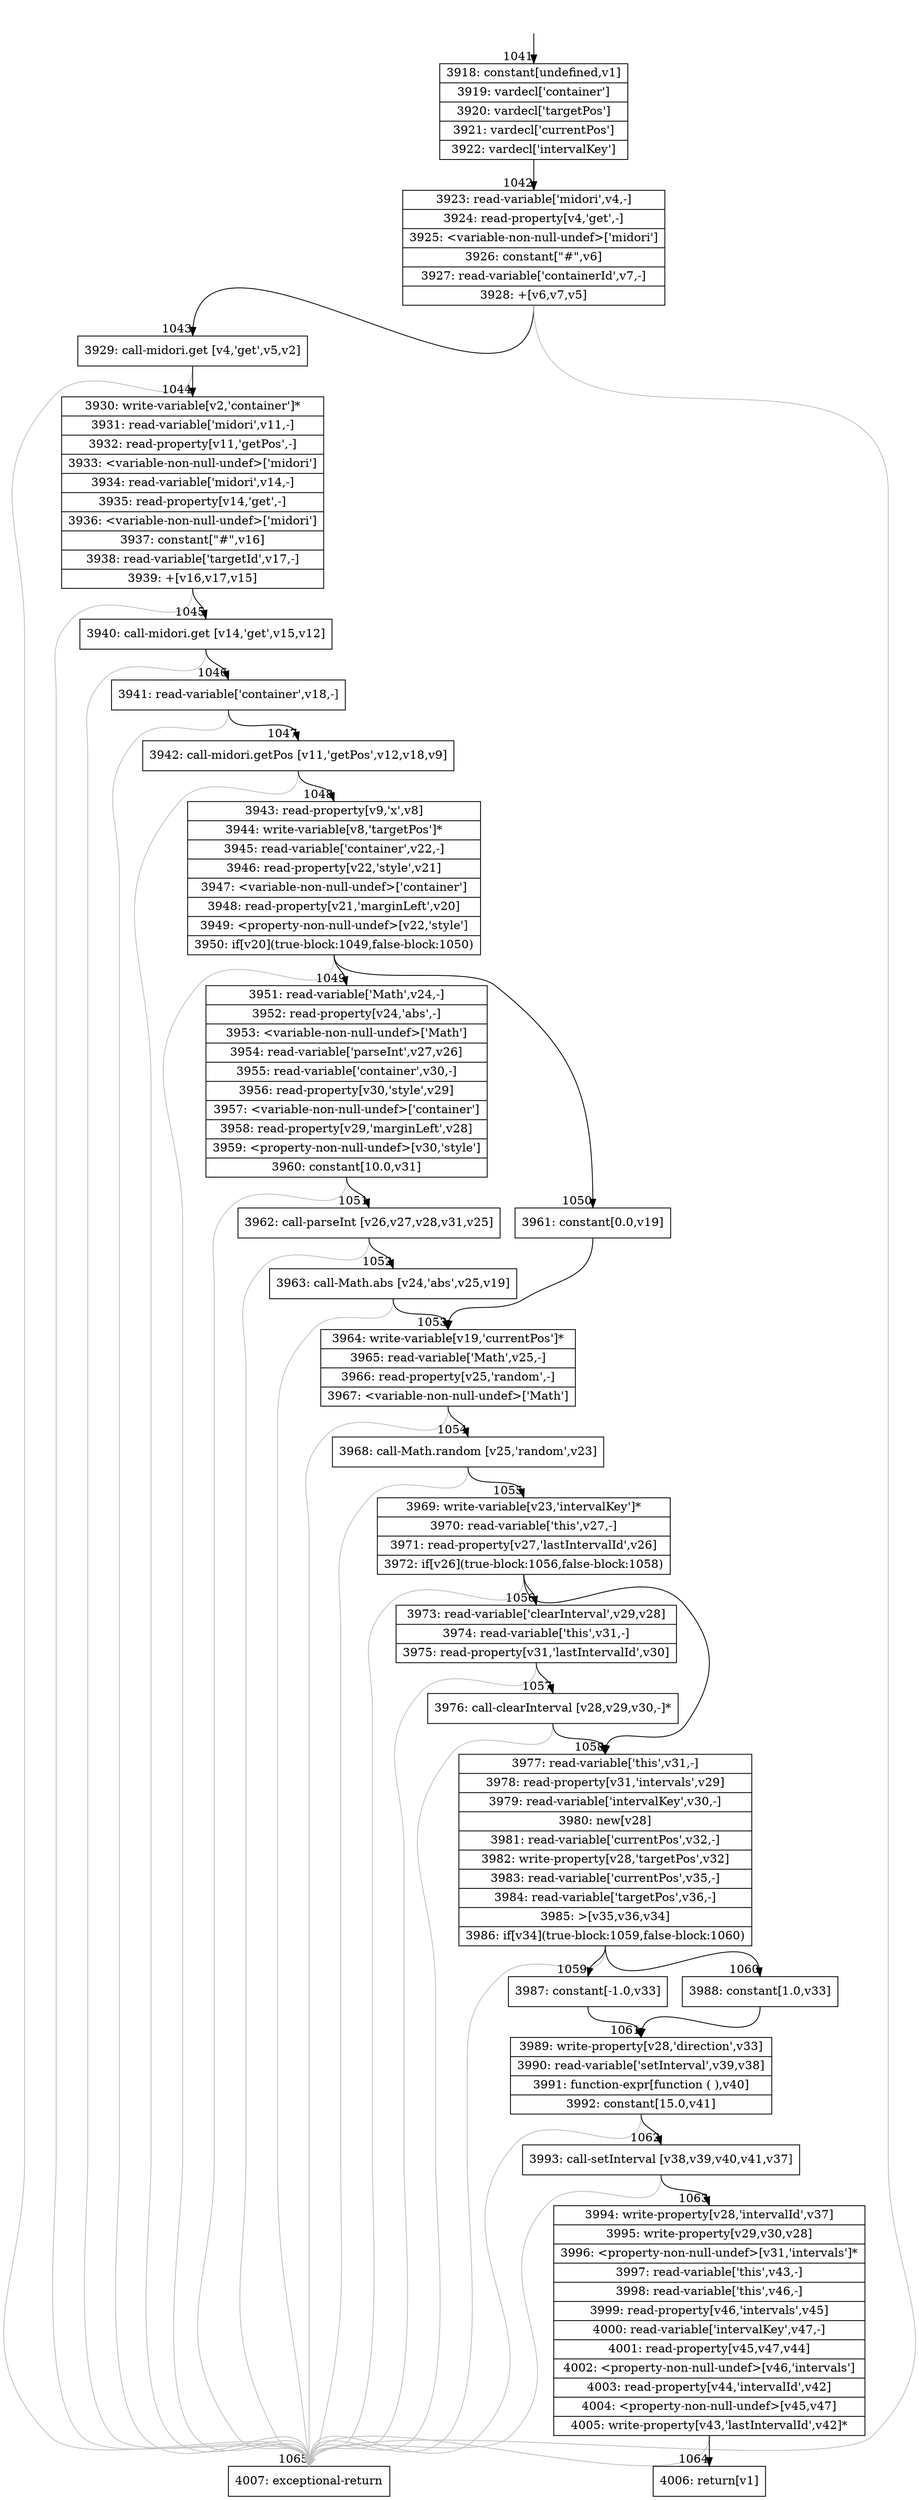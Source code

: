 digraph {
rankdir="TD"
BB_entry58[shape=none,label=""];
BB_entry58 -> BB1041 [tailport=s, headport=n, headlabel="    1041"]
BB1041 [shape=record label="{3918: constant[undefined,v1]|3919: vardecl['container']|3920: vardecl['targetPos']|3921: vardecl['currentPos']|3922: vardecl['intervalKey']}" ] 
BB1041 -> BB1042 [tailport=s, headport=n, headlabel="      1042"]
BB1042 [shape=record label="{3923: read-variable['midori',v4,-]|3924: read-property[v4,'get',-]|3925: \<variable-non-null-undef\>['midori']|3926: constant[\"#\",v6]|3927: read-variable['containerId',v7,-]|3928: +[v6,v7,v5]}" ] 
BB1042 -> BB1043 [tailport=s, headport=n, headlabel="      1043"]
BB1042 -> BB1065 [tailport=s, headport=n, color=gray, headlabel="      1065"]
BB1043 [shape=record label="{3929: call-midori.get [v4,'get',v5,v2]}" ] 
BB1043 -> BB1044 [tailport=s, headport=n, headlabel="      1044"]
BB1043 -> BB1065 [tailport=s, headport=n, color=gray]
BB1044 [shape=record label="{3930: write-variable[v2,'container']*|3931: read-variable['midori',v11,-]|3932: read-property[v11,'getPos',-]|3933: \<variable-non-null-undef\>['midori']|3934: read-variable['midori',v14,-]|3935: read-property[v14,'get',-]|3936: \<variable-non-null-undef\>['midori']|3937: constant[\"#\",v16]|3938: read-variable['targetId',v17,-]|3939: +[v16,v17,v15]}" ] 
BB1044 -> BB1045 [tailport=s, headport=n, headlabel="      1045"]
BB1044 -> BB1065 [tailport=s, headport=n, color=gray]
BB1045 [shape=record label="{3940: call-midori.get [v14,'get',v15,v12]}" ] 
BB1045 -> BB1046 [tailport=s, headport=n, headlabel="      1046"]
BB1045 -> BB1065 [tailport=s, headport=n, color=gray]
BB1046 [shape=record label="{3941: read-variable['container',v18,-]}" ] 
BB1046 -> BB1047 [tailport=s, headport=n, headlabel="      1047"]
BB1046 -> BB1065 [tailport=s, headport=n, color=gray]
BB1047 [shape=record label="{3942: call-midori.getPos [v11,'getPos',v12,v18,v9]}" ] 
BB1047 -> BB1048 [tailport=s, headport=n, headlabel="      1048"]
BB1047 -> BB1065 [tailport=s, headport=n, color=gray]
BB1048 [shape=record label="{3943: read-property[v9,'x',v8]|3944: write-variable[v8,'targetPos']*|3945: read-variable['container',v22,-]|3946: read-property[v22,'style',v21]|3947: \<variable-non-null-undef\>['container']|3948: read-property[v21,'marginLeft',v20]|3949: \<property-non-null-undef\>[v22,'style']|3950: if[v20](true-block:1049,false-block:1050)}" ] 
BB1048 -> BB1049 [tailport=s, headport=n, headlabel="      1049"]
BB1048 -> BB1050 [tailport=s, headport=n, headlabel="      1050"]
BB1048 -> BB1065 [tailport=s, headport=n, color=gray]
BB1049 [shape=record label="{3951: read-variable['Math',v24,-]|3952: read-property[v24,'abs',-]|3953: \<variable-non-null-undef\>['Math']|3954: read-variable['parseInt',v27,v26]|3955: read-variable['container',v30,-]|3956: read-property[v30,'style',v29]|3957: \<variable-non-null-undef\>['container']|3958: read-property[v29,'marginLeft',v28]|3959: \<property-non-null-undef\>[v30,'style']|3960: constant[10.0,v31]}" ] 
BB1049 -> BB1051 [tailport=s, headport=n, headlabel="      1051"]
BB1049 -> BB1065 [tailport=s, headport=n, color=gray]
BB1050 [shape=record label="{3961: constant[0.0,v19]}" ] 
BB1050 -> BB1053 [tailport=s, headport=n, headlabel="      1053"]
BB1051 [shape=record label="{3962: call-parseInt [v26,v27,v28,v31,v25]}" ] 
BB1051 -> BB1052 [tailport=s, headport=n, headlabel="      1052"]
BB1051 -> BB1065 [tailport=s, headport=n, color=gray]
BB1052 [shape=record label="{3963: call-Math.abs [v24,'abs',v25,v19]}" ] 
BB1052 -> BB1053 [tailport=s, headport=n]
BB1052 -> BB1065 [tailport=s, headport=n, color=gray]
BB1053 [shape=record label="{3964: write-variable[v19,'currentPos']*|3965: read-variable['Math',v25,-]|3966: read-property[v25,'random',-]|3967: \<variable-non-null-undef\>['Math']}" ] 
BB1053 -> BB1054 [tailport=s, headport=n, headlabel="      1054"]
BB1053 -> BB1065 [tailport=s, headport=n, color=gray]
BB1054 [shape=record label="{3968: call-Math.random [v25,'random',v23]}" ] 
BB1054 -> BB1055 [tailport=s, headport=n, headlabel="      1055"]
BB1054 -> BB1065 [tailport=s, headport=n, color=gray]
BB1055 [shape=record label="{3969: write-variable[v23,'intervalKey']*|3970: read-variable['this',v27,-]|3971: read-property[v27,'lastIntervalId',v26]|3972: if[v26](true-block:1056,false-block:1058)}" ] 
BB1055 -> BB1056 [tailport=s, headport=n, headlabel="      1056"]
BB1055 -> BB1058 [tailport=s, headport=n, headlabel="      1058"]
BB1055 -> BB1065 [tailport=s, headport=n, color=gray]
BB1056 [shape=record label="{3973: read-variable['clearInterval',v29,v28]|3974: read-variable['this',v31,-]|3975: read-property[v31,'lastIntervalId',v30]}" ] 
BB1056 -> BB1057 [tailport=s, headport=n, headlabel="      1057"]
BB1056 -> BB1065 [tailport=s, headport=n, color=gray]
BB1057 [shape=record label="{3976: call-clearInterval [v28,v29,v30,-]*}" ] 
BB1057 -> BB1058 [tailport=s, headport=n]
BB1057 -> BB1065 [tailport=s, headport=n, color=gray]
BB1058 [shape=record label="{3977: read-variable['this',v31,-]|3978: read-property[v31,'intervals',v29]|3979: read-variable['intervalKey',v30,-]|3980: new[v28]|3981: read-variable['currentPos',v32,-]|3982: write-property[v28,'targetPos',v32]|3983: read-variable['currentPos',v35,-]|3984: read-variable['targetPos',v36,-]|3985: \>[v35,v36,v34]|3986: if[v34](true-block:1059,false-block:1060)}" ] 
BB1058 -> BB1059 [tailport=s, headport=n, headlabel="      1059"]
BB1058 -> BB1060 [tailport=s, headport=n, headlabel="      1060"]
BB1058 -> BB1065 [tailport=s, headport=n, color=gray]
BB1059 [shape=record label="{3987: constant[-1.0,v33]}" ] 
BB1059 -> BB1061 [tailport=s, headport=n, headlabel="      1061"]
BB1060 [shape=record label="{3988: constant[1.0,v33]}" ] 
BB1060 -> BB1061 [tailport=s, headport=n]
BB1061 [shape=record label="{3989: write-property[v28,'direction',v33]|3990: read-variable['setInterval',v39,v38]|3991: function-expr[function ( ),v40]|3992: constant[15.0,v41]}" ] 
BB1061 -> BB1062 [tailport=s, headport=n, headlabel="      1062"]
BB1061 -> BB1065 [tailport=s, headport=n, color=gray]
BB1062 [shape=record label="{3993: call-setInterval [v38,v39,v40,v41,v37]}" ] 
BB1062 -> BB1063 [tailport=s, headport=n, headlabel="      1063"]
BB1062 -> BB1065 [tailport=s, headport=n, color=gray]
BB1063 [shape=record label="{3994: write-property[v28,'intervalId',v37]|3995: write-property[v29,v30,v28]|3996: \<property-non-null-undef\>[v31,'intervals']*|3997: read-variable['this',v43,-]|3998: read-variable['this',v46,-]|3999: read-property[v46,'intervals',v45]|4000: read-variable['intervalKey',v47,-]|4001: read-property[v45,v47,v44]|4002: \<property-non-null-undef\>[v46,'intervals']|4003: read-property[v44,'intervalId',v42]|4004: \<property-non-null-undef\>[v45,v47]|4005: write-property[v43,'lastIntervalId',v42]*}" ] 
BB1063 -> BB1064 [tailport=s, headport=n, headlabel="      1064"]
BB1063 -> BB1065 [tailport=s, headport=n, color=gray]
BB1064 [shape=record label="{4006: return[v1]}" ] 
BB1065 [shape=record label="{4007: exceptional-return}" ] 
//#$~ 779
}
